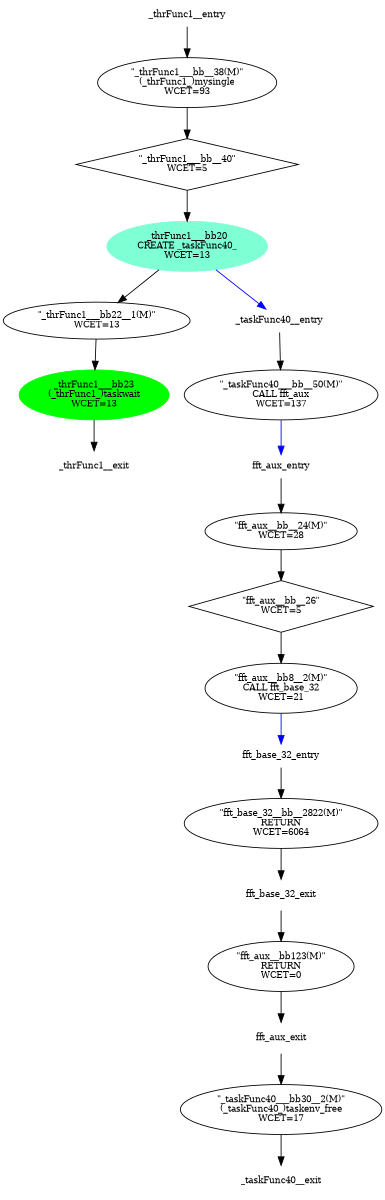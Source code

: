 strict digraph "CFG" {
fontsize=10;
orientation="portrait";
rankdir="TB";
size="10,8";
_thrFunc1___bb__38 [fontsize=10, label="\"_thrFunc1___bb__38(M)\"\n(_thrFunc1_)mysingle\nWCET=93", width="0.01"];
_thrFunc1___bb23 [color=green, fontsize=10, label="_thrFunc1___bb23\n(_thrFunc1_)taskwait\nWCET=13", style=filled, width="0.01"];
_thrFunc1___bb22__1 [fontsize=10, label="\"_thrFunc1___bb22__1(M)\"\nWCET=13", width="0.01"];
_thrFunc1__exit [color="white", fontsize=10, label="_thrFunc1__exit", width="0.01"];
_thrFunc1__entry [color="white", fontsize=10, height="0.01", label="_thrFunc1__entry", width="0.01"];
_thrFunc1___bb20 [color=aquamarine, fontsize=10, label="_thrFunc1___bb20\nCREATE _taskFunc40_\nWCET=13", style=filled, width="0.01"];
_thrFunc1___bb__40 [fontsize=10, label="\"_thrFunc1___bb__40\"\nWCET=5", shape=diamond, width="0.01"];
_taskFunc40___bb__50 [fontsize=10, label="\"_taskFunc40___bb__50(M)\"\nCALL fft_aux\nWCET=137", width="0.01"];
_taskFunc40__exit [color="white", fontsize=10, label="_taskFunc40__exit", width="0.01"];
_taskFunc40___bb30__2 [fontsize=10, label="\"_taskFunc40___bb30__2(M)\"\n(_taskFunc40_)taskenv_free\nWCET=17", width="0.01"];
_taskFunc40__entry [color="white", fontsize=10, height="0.01", label="_taskFunc40__entry", width="0.01"];
fft_aux_entry [color="white", fontsize=10, height="0.01", label="fft_aux_entry", width="0.01"];
fft_aux__bb__26 [fontsize=10, label="\"fft_aux__bb__26\"\nWCET=5", shape=diamond, width="0.01"];
fft_aux__bb123 [fontsize=10, label="\"fft_aux__bb123(M)\"\nRETURN\nWCET=0", width="0.01"];
fft_aux_exit [color="white", fontsize=10, label="fft_aux_exit", width="0.01"];
fft_aux__bb__24 [fontsize=10, label="\"fft_aux__bb__24(M)\"\nWCET=28", width="0.01"];
fft_aux__bb8__2 [fontsize=10, label="\"fft_aux__bb8__2(M)\"\nCALL fft_base_32\nWCET=21", width="0.01"];
fft_base_32_exit [color="white", fontsize=10, label="fft_base_32_exit", width="0.01"];
fft_base_32_entry [color="white", fontsize=10, height="0.01", label="fft_base_32_entry", width="0.01"];
fft_base_32__bb__2822 [fontsize=10, label="\"fft_base_32__bb__2822(M)\"\nRETURN\nWCET=6064", width="0.01"];
_thrFunc1___bb__38 -> _thrFunc1___bb__40;
_thrFunc1___bb23 -> _thrFunc1__exit;
_thrFunc1___bb22__1 -> _thrFunc1___bb23;
_thrFunc1__entry -> _thrFunc1___bb__38;
_thrFunc1___bb20 -> _taskFunc40__entry  [color=blue];
_thrFunc1___bb20 -> _thrFunc1___bb22__1;
_thrFunc1___bb__40 -> _thrFunc1___bb20;
_taskFunc40___bb__50 -> fft_aux_entry  [color=blue];
_taskFunc40___bb30__2 -> _taskFunc40__exit;
_taskFunc40__entry -> _taskFunc40___bb__50;
fft_aux_entry -> fft_aux__bb__24;
fft_aux__bb__26 -> fft_aux__bb8__2;
fft_aux__bb123 -> fft_aux_exit;
fft_aux_exit -> _taskFunc40___bb30__2;
fft_aux__bb__24 -> fft_aux__bb__26;
fft_aux__bb8__2 -> fft_base_32_entry  [color=blue];
fft_base_32_exit -> fft_aux__bb123;
fft_base_32_entry -> fft_base_32__bb__2822;
fft_base_32__bb__2822 -> fft_base_32_exit;
}
